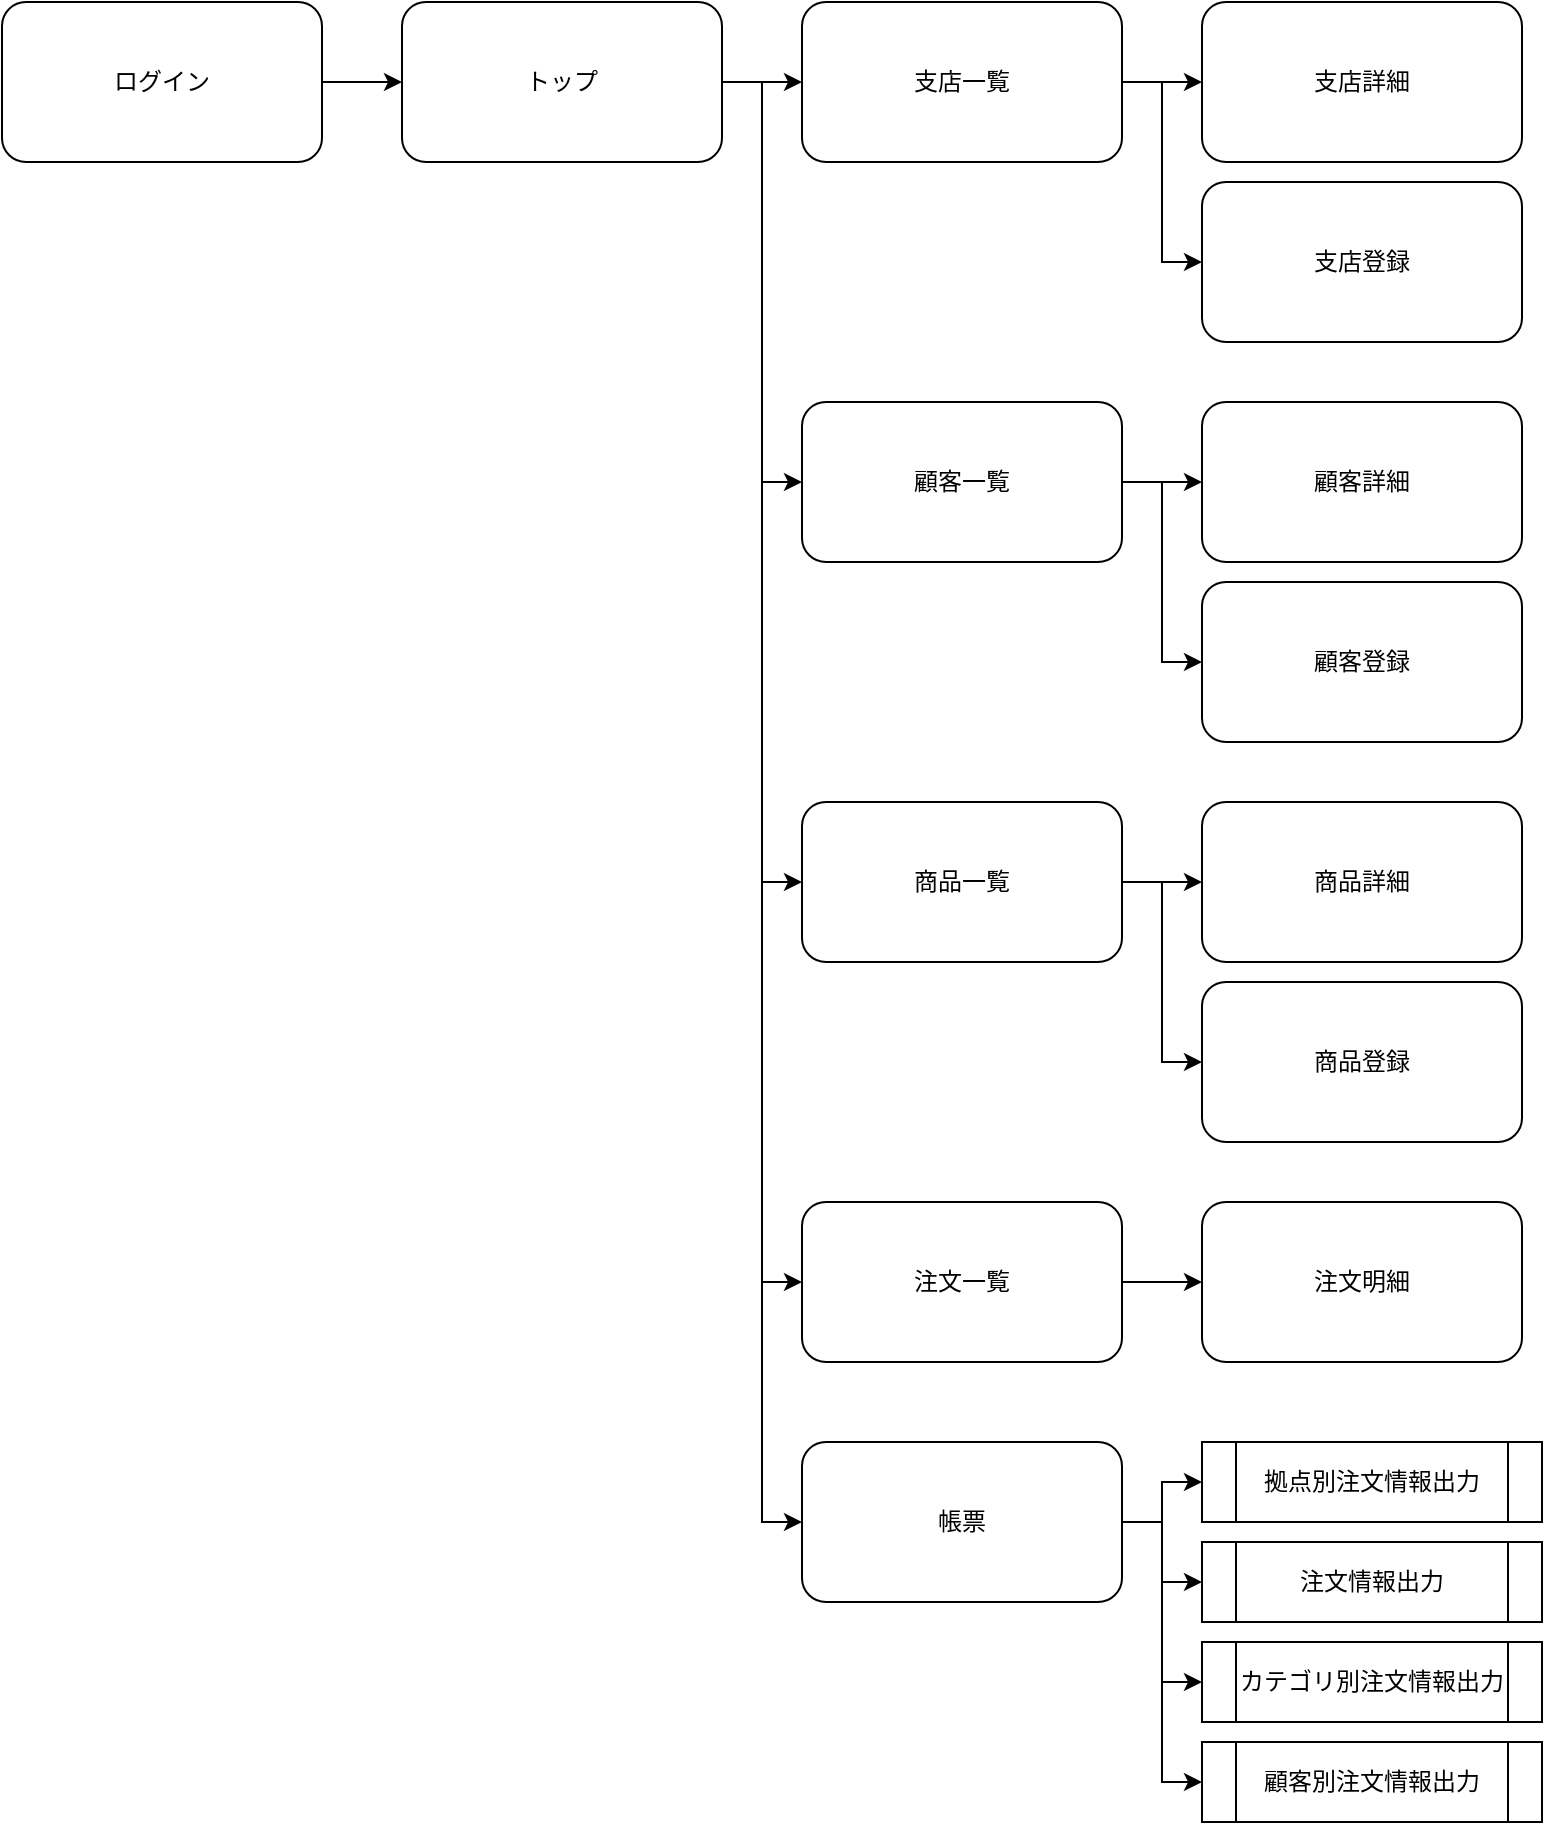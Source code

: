<mxfile version="14.1.1" type="google"><diagram id="vrm3SzyfWk53lHhbOT5x" name="Page-1"><mxGraphModel dx="1038" dy="528" grid="1" gridSize="10" guides="1" tooltips="1" connect="1" arrows="1" fold="1" page="1" pageScale="1" pageWidth="827" pageHeight="1169" math="0" shadow="0"><root><mxCell id="0"/><mxCell id="1" parent="0"/><mxCell id="nswdCbHabbKZscc-_9Zi-15" value="" style="edgeStyle=orthogonalEdgeStyle;rounded=0;orthogonalLoop=1;jettySize=auto;html=1;" parent="1" source="nswdCbHabbKZscc-_9Zi-1" target="nswdCbHabbKZscc-_9Zi-2" edge="1"><mxGeometry relative="1" as="geometry"/></mxCell><mxCell id="nswdCbHabbKZscc-_9Zi-1" value="ログイン" style="rounded=1;whiteSpace=wrap;html=1;" parent="1" vertex="1"><mxGeometry x="40" y="40" width="160" height="80" as="geometry"/></mxCell><mxCell id="nswdCbHabbKZscc-_9Zi-16" value="" style="edgeStyle=orthogonalEdgeStyle;rounded=0;orthogonalLoop=1;jettySize=auto;html=1;" parent="1" source="nswdCbHabbKZscc-_9Zi-2" target="nswdCbHabbKZscc-_9Zi-3" edge="1"><mxGeometry relative="1" as="geometry"/></mxCell><mxCell id="nswdCbHabbKZscc-_9Zi-19" style="edgeStyle=orthogonalEdgeStyle;rounded=0;orthogonalLoop=1;jettySize=auto;html=1;exitX=1;exitY=0.5;exitDx=0;exitDy=0;entryX=0;entryY=0.5;entryDx=0;entryDy=0;" parent="1" source="nswdCbHabbKZscc-_9Zi-2" target="nswdCbHabbKZscc-_9Zi-6" edge="1"><mxGeometry relative="1" as="geometry"/></mxCell><mxCell id="nswdCbHabbKZscc-_9Zi-22" style="edgeStyle=orthogonalEdgeStyle;rounded=0;orthogonalLoop=1;jettySize=auto;html=1;exitX=1;exitY=0.5;exitDx=0;exitDy=0;entryX=0;entryY=0.5;entryDx=0;entryDy=0;" parent="1" source="nswdCbHabbKZscc-_9Zi-2" target="nswdCbHabbKZscc-_9Zi-9" edge="1"><mxGeometry relative="1" as="geometry"/></mxCell><mxCell id="nswdCbHabbKZscc-_9Zi-25" style="edgeStyle=orthogonalEdgeStyle;rounded=0;orthogonalLoop=1;jettySize=auto;html=1;exitX=1;exitY=0.5;exitDx=0;exitDy=0;entryX=0;entryY=0.5;entryDx=0;entryDy=0;" parent="1" source="nswdCbHabbKZscc-_9Zi-2" target="nswdCbHabbKZscc-_9Zi-12" edge="1"><mxGeometry relative="1" as="geometry"/></mxCell><mxCell id="nswdCbHabbKZscc-_9Zi-27" style="edgeStyle=orthogonalEdgeStyle;rounded=0;orthogonalLoop=1;jettySize=auto;html=1;exitX=1;exitY=0.5;exitDx=0;exitDy=0;entryX=0;entryY=0.5;entryDx=0;entryDy=0;" parent="1" source="nswdCbHabbKZscc-_9Zi-2" target="nswdCbHabbKZscc-_9Zi-14" edge="1"><mxGeometry relative="1" as="geometry"/></mxCell><mxCell id="nswdCbHabbKZscc-_9Zi-2" value="トップ" style="rounded=1;whiteSpace=wrap;html=1;" parent="1" vertex="1"><mxGeometry x="240" y="40" width="160" height="80" as="geometry"/></mxCell><mxCell id="nswdCbHabbKZscc-_9Zi-17" value="" style="edgeStyle=orthogonalEdgeStyle;rounded=0;orthogonalLoop=1;jettySize=auto;html=1;" parent="1" source="nswdCbHabbKZscc-_9Zi-3" target="nswdCbHabbKZscc-_9Zi-4" edge="1"><mxGeometry relative="1" as="geometry"/></mxCell><mxCell id="nswdCbHabbKZscc-_9Zi-18" style="edgeStyle=orthogonalEdgeStyle;rounded=0;orthogonalLoop=1;jettySize=auto;html=1;exitX=1;exitY=0.5;exitDx=0;exitDy=0;entryX=0;entryY=0.5;entryDx=0;entryDy=0;" parent="1" source="nswdCbHabbKZscc-_9Zi-3" target="nswdCbHabbKZscc-_9Zi-5" edge="1"><mxGeometry relative="1" as="geometry"/></mxCell><mxCell id="nswdCbHabbKZscc-_9Zi-3" value="支店一覧" style="rounded=1;whiteSpace=wrap;html=1;" parent="1" vertex="1"><mxGeometry x="440" y="40" width="160" height="80" as="geometry"/></mxCell><mxCell id="nswdCbHabbKZscc-_9Zi-4" value="支店詳細" style="rounded=1;whiteSpace=wrap;html=1;" parent="1" vertex="1"><mxGeometry x="640" y="40" width="160" height="80" as="geometry"/></mxCell><mxCell id="nswdCbHabbKZscc-_9Zi-5" value="支店登録" style="rounded=1;whiteSpace=wrap;html=1;" parent="1" vertex="1"><mxGeometry x="640" y="130" width="160" height="80" as="geometry"/></mxCell><mxCell id="nswdCbHabbKZscc-_9Zi-20" value="" style="edgeStyle=orthogonalEdgeStyle;rounded=0;orthogonalLoop=1;jettySize=auto;html=1;" parent="1" source="nswdCbHabbKZscc-_9Zi-6" target="nswdCbHabbKZscc-_9Zi-7" edge="1"><mxGeometry relative="1" as="geometry"/></mxCell><mxCell id="nswdCbHabbKZscc-_9Zi-21" style="edgeStyle=orthogonalEdgeStyle;rounded=0;orthogonalLoop=1;jettySize=auto;html=1;exitX=1;exitY=0.5;exitDx=0;exitDy=0;entryX=0;entryY=0.5;entryDx=0;entryDy=0;" parent="1" source="nswdCbHabbKZscc-_9Zi-6" target="nswdCbHabbKZscc-_9Zi-8" edge="1"><mxGeometry relative="1" as="geometry"/></mxCell><mxCell id="nswdCbHabbKZscc-_9Zi-6" value="顧客一覧" style="rounded=1;whiteSpace=wrap;html=1;" parent="1" vertex="1"><mxGeometry x="440" y="240" width="160" height="80" as="geometry"/></mxCell><mxCell id="nswdCbHabbKZscc-_9Zi-7" value="顧客詳細" style="rounded=1;whiteSpace=wrap;html=1;" parent="1" vertex="1"><mxGeometry x="640" y="240" width="160" height="80" as="geometry"/></mxCell><mxCell id="nswdCbHabbKZscc-_9Zi-8" value="顧客登録" style="rounded=1;whiteSpace=wrap;html=1;" parent="1" vertex="1"><mxGeometry x="640" y="330" width="160" height="80" as="geometry"/></mxCell><mxCell id="nswdCbHabbKZscc-_9Zi-23" value="" style="edgeStyle=orthogonalEdgeStyle;rounded=0;orthogonalLoop=1;jettySize=auto;html=1;" parent="1" source="nswdCbHabbKZscc-_9Zi-9" target="nswdCbHabbKZscc-_9Zi-10" edge="1"><mxGeometry relative="1" as="geometry"/></mxCell><mxCell id="nswdCbHabbKZscc-_9Zi-24" style="edgeStyle=orthogonalEdgeStyle;rounded=0;orthogonalLoop=1;jettySize=auto;html=1;exitX=1;exitY=0.5;exitDx=0;exitDy=0;entryX=0;entryY=0.5;entryDx=0;entryDy=0;" parent="1" source="nswdCbHabbKZscc-_9Zi-9" target="nswdCbHabbKZscc-_9Zi-11" edge="1"><mxGeometry relative="1" as="geometry"/></mxCell><mxCell id="nswdCbHabbKZscc-_9Zi-9" value="商品一覧" style="rounded=1;whiteSpace=wrap;html=1;" parent="1" vertex="1"><mxGeometry x="440" y="440" width="160" height="80" as="geometry"/></mxCell><mxCell id="nswdCbHabbKZscc-_9Zi-10" value="商品詳細" style="rounded=1;whiteSpace=wrap;html=1;" parent="1" vertex="1"><mxGeometry x="640" y="440" width="160" height="80" as="geometry"/></mxCell><mxCell id="nswdCbHabbKZscc-_9Zi-11" value="商品登録" style="rounded=1;whiteSpace=wrap;html=1;" parent="1" vertex="1"><mxGeometry x="640" y="530" width="160" height="80" as="geometry"/></mxCell><mxCell id="nswdCbHabbKZscc-_9Zi-26" value="" style="edgeStyle=orthogonalEdgeStyle;rounded=0;orthogonalLoop=1;jettySize=auto;html=1;" parent="1" source="nswdCbHabbKZscc-_9Zi-12" target="nswdCbHabbKZscc-_9Zi-13" edge="1"><mxGeometry relative="1" as="geometry"/></mxCell><mxCell id="nswdCbHabbKZscc-_9Zi-12" value="注文一覧" style="rounded=1;whiteSpace=wrap;html=1;" parent="1" vertex="1"><mxGeometry x="440" y="640" width="160" height="80" as="geometry"/></mxCell><mxCell id="nswdCbHabbKZscc-_9Zi-13" value="注文明細" style="rounded=1;whiteSpace=wrap;html=1;" parent="1" vertex="1"><mxGeometry x="640" y="640" width="160" height="80" as="geometry"/></mxCell><mxCell id="nswdCbHabbKZscc-_9Zi-33" style="edgeStyle=orthogonalEdgeStyle;rounded=0;orthogonalLoop=1;jettySize=auto;html=1;exitX=1;exitY=0.5;exitDx=0;exitDy=0;entryX=0;entryY=0.5;entryDx=0;entryDy=0;" parent="1" source="nswdCbHabbKZscc-_9Zi-14" target="nswdCbHabbKZscc-_9Zi-29" edge="1"><mxGeometry relative="1" as="geometry"/></mxCell><mxCell id="nswdCbHabbKZscc-_9Zi-34" style="edgeStyle=orthogonalEdgeStyle;rounded=0;orthogonalLoop=1;jettySize=auto;html=1;exitX=1;exitY=0.5;exitDx=0;exitDy=0;entryX=0;entryY=0.5;entryDx=0;entryDy=0;" parent="1" source="nswdCbHabbKZscc-_9Zi-14" target="nswdCbHabbKZscc-_9Zi-30" edge="1"><mxGeometry relative="1" as="geometry"/></mxCell><mxCell id="nswdCbHabbKZscc-_9Zi-35" style="edgeStyle=orthogonalEdgeStyle;rounded=0;orthogonalLoop=1;jettySize=auto;html=1;exitX=1;exitY=0.5;exitDx=0;exitDy=0;entryX=0;entryY=0.5;entryDx=0;entryDy=0;" parent="1" source="nswdCbHabbKZscc-_9Zi-14" target="nswdCbHabbKZscc-_9Zi-32" edge="1"><mxGeometry relative="1" as="geometry"/></mxCell><mxCell id="nswdCbHabbKZscc-_9Zi-36" style="edgeStyle=orthogonalEdgeStyle;rounded=0;orthogonalLoop=1;jettySize=auto;html=1;exitX=1;exitY=0.5;exitDx=0;exitDy=0;entryX=0;entryY=0.5;entryDx=0;entryDy=0;" parent="1" source="nswdCbHabbKZscc-_9Zi-14" target="nswdCbHabbKZscc-_9Zi-31" edge="1"><mxGeometry relative="1" as="geometry"/></mxCell><mxCell id="nswdCbHabbKZscc-_9Zi-14" value="帳票" style="rounded=1;whiteSpace=wrap;html=1;" parent="1" vertex="1"><mxGeometry x="440" y="760" width="160" height="80" as="geometry"/></mxCell><mxCell id="nswdCbHabbKZscc-_9Zi-29" value="拠点別注文情報出力" style="shape=process;whiteSpace=wrap;html=1;backgroundOutline=1;" parent="1" vertex="1"><mxGeometry x="640" y="760" width="170" height="40" as="geometry"/></mxCell><mxCell id="nswdCbHabbKZscc-_9Zi-30" value="注文情報出力" style="shape=process;whiteSpace=wrap;html=1;backgroundOutline=1;" parent="1" vertex="1"><mxGeometry x="640" y="810" width="170" height="40" as="geometry"/></mxCell><mxCell id="nswdCbHabbKZscc-_9Zi-31" value="顧客別注文情報出力" style="shape=process;whiteSpace=wrap;html=1;backgroundOutline=1;" parent="1" vertex="1"><mxGeometry x="640" y="910" width="170" height="40" as="geometry"/></mxCell><mxCell id="nswdCbHabbKZscc-_9Zi-32" value="カテゴリ別注文情報出力" style="shape=process;whiteSpace=wrap;html=1;backgroundOutline=1;" parent="1" vertex="1"><mxGeometry x="640" y="860" width="170" height="40" as="geometry"/></mxCell></root></mxGraphModel></diagram></mxfile>